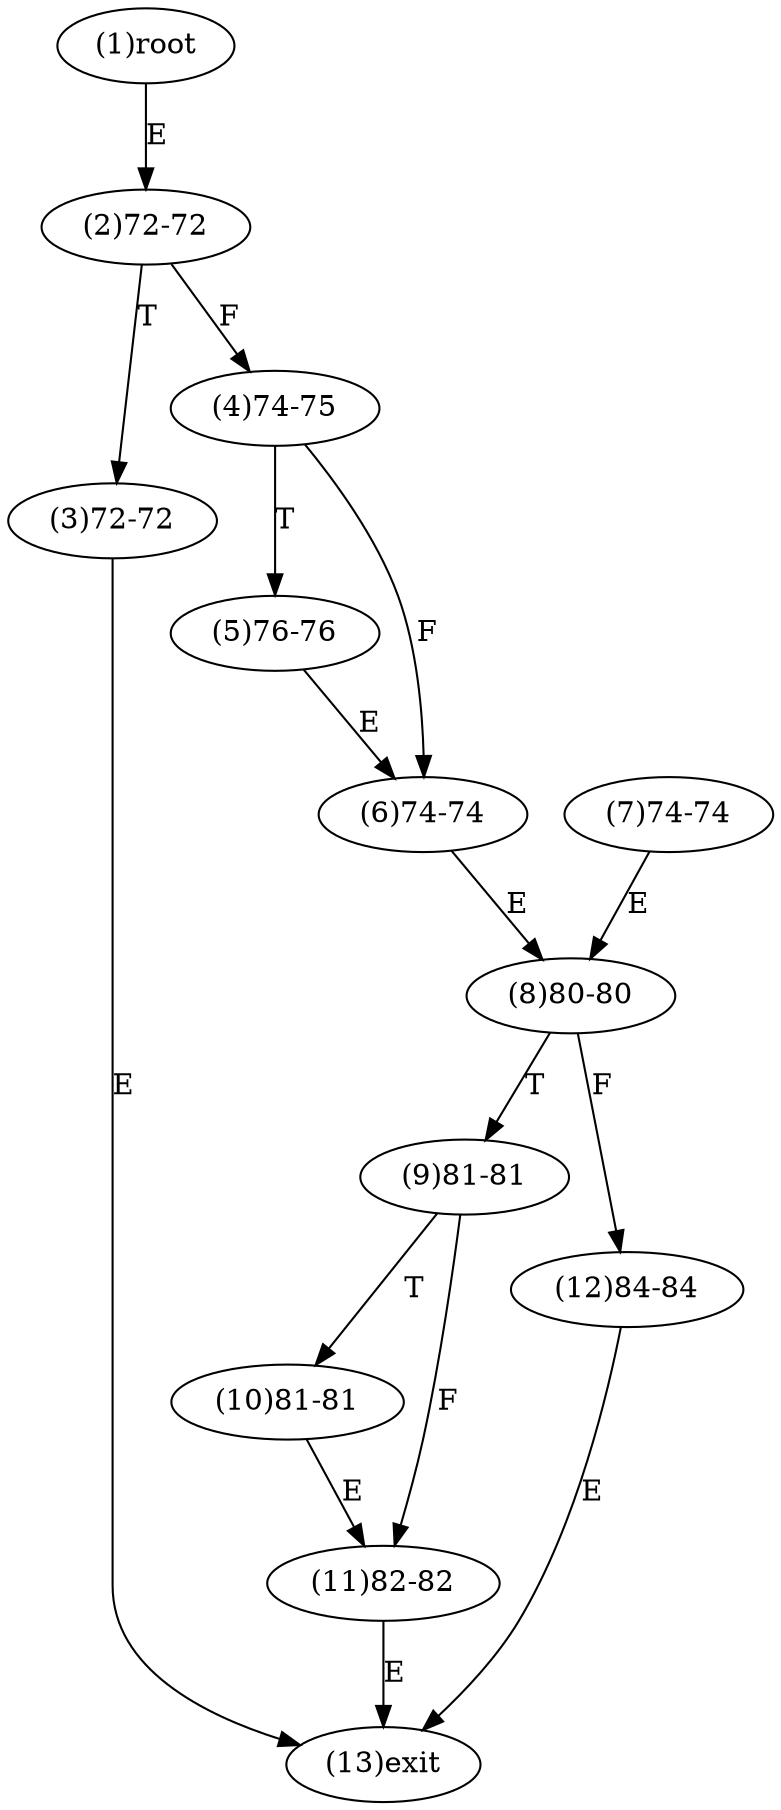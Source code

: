 digraph "" { 
1[ label="(1)root"];
2[ label="(2)72-72"];
3[ label="(3)72-72"];
4[ label="(4)74-75"];
5[ label="(5)76-76"];
6[ label="(6)74-74"];
7[ label="(7)74-74"];
8[ label="(8)80-80"];
9[ label="(9)81-81"];
10[ label="(10)81-81"];
11[ label="(11)82-82"];
12[ label="(12)84-84"];
13[ label="(13)exit"];
1->2[ label="E"];
2->4[ label="F"];
2->3[ label="T"];
3->13[ label="E"];
4->6[ label="F"];
4->5[ label="T"];
5->6[ label="E"];
6->8[ label="E"];
7->8[ label="E"];
8->12[ label="F"];
8->9[ label="T"];
9->11[ label="F"];
9->10[ label="T"];
10->11[ label="E"];
11->13[ label="E"];
12->13[ label="E"];
}